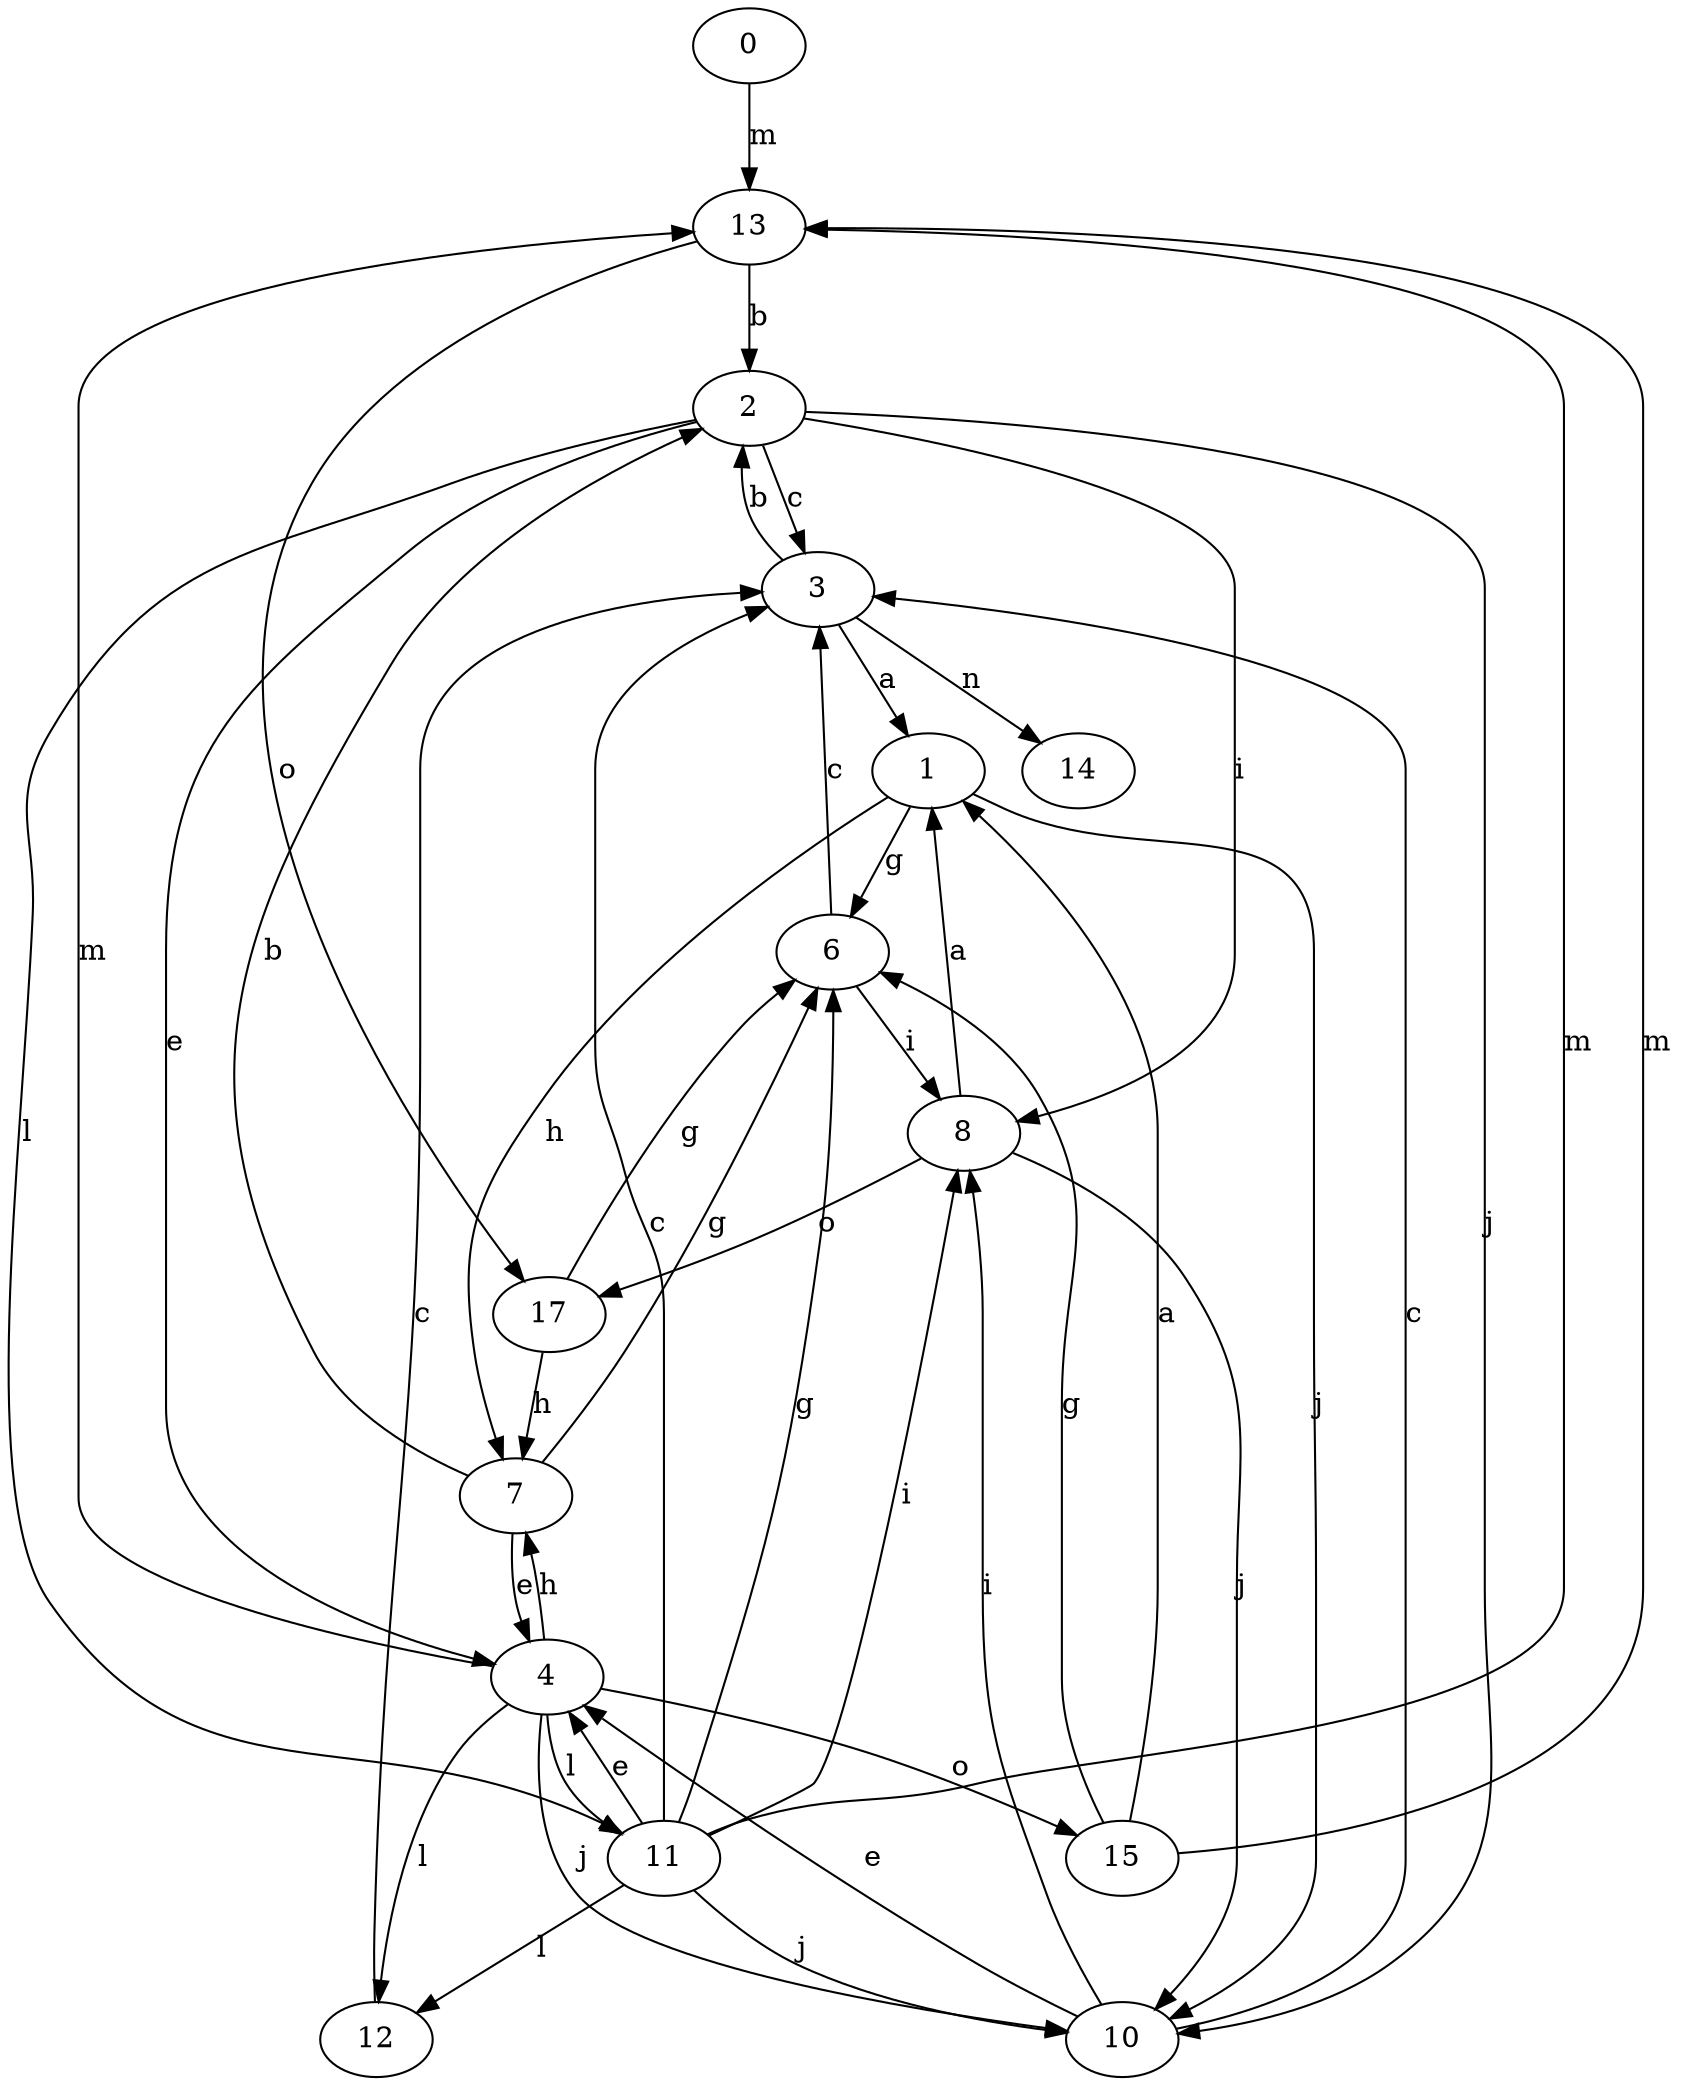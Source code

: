 strict digraph  {
0;
1;
2;
3;
4;
6;
7;
8;
10;
11;
12;
13;
14;
15;
17;
0 -> 13  [label=m];
1 -> 6  [label=g];
1 -> 7  [label=h];
1 -> 10  [label=j];
2 -> 3  [label=c];
2 -> 4  [label=e];
2 -> 8  [label=i];
2 -> 10  [label=j];
2 -> 11  [label=l];
3 -> 1  [label=a];
3 -> 2  [label=b];
3 -> 14  [label=n];
4 -> 7  [label=h];
4 -> 10  [label=j];
4 -> 11  [label=l];
4 -> 12  [label=l];
4 -> 13  [label=m];
4 -> 15  [label=o];
6 -> 3  [label=c];
6 -> 8  [label=i];
7 -> 2  [label=b];
7 -> 4  [label=e];
7 -> 6  [label=g];
8 -> 1  [label=a];
8 -> 10  [label=j];
8 -> 17  [label=o];
10 -> 3  [label=c];
10 -> 4  [label=e];
10 -> 8  [label=i];
11 -> 3  [label=c];
11 -> 4  [label=e];
11 -> 6  [label=g];
11 -> 8  [label=i];
11 -> 10  [label=j];
11 -> 12  [label=l];
11 -> 13  [label=m];
12 -> 3  [label=c];
13 -> 2  [label=b];
13 -> 17  [label=o];
15 -> 1  [label=a];
15 -> 6  [label=g];
15 -> 13  [label=m];
17 -> 6  [label=g];
17 -> 7  [label=h];
}
